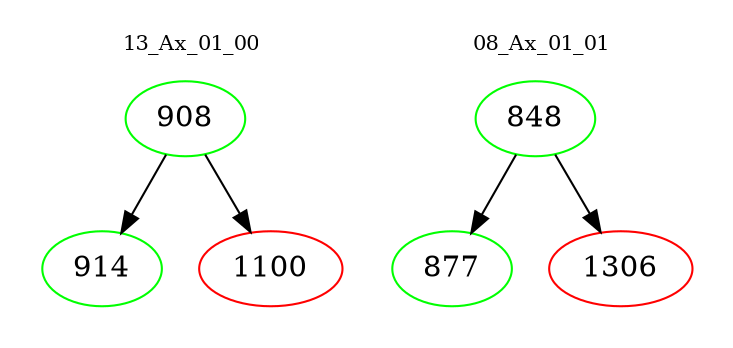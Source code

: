 digraph{
subgraph cluster_0 {
color = white
label = "13_Ax_01_00";
fontsize=10;
T0_908 [label="908", color="green"]
T0_908 -> T0_914 [color="black"]
T0_914 [label="914", color="green"]
T0_908 -> T0_1100 [color="black"]
T0_1100 [label="1100", color="red"]
}
subgraph cluster_1 {
color = white
label = "08_Ax_01_01";
fontsize=10;
T1_848 [label="848", color="green"]
T1_848 -> T1_877 [color="black"]
T1_877 [label="877", color="green"]
T1_848 -> T1_1306 [color="black"]
T1_1306 [label="1306", color="red"]
}
}
